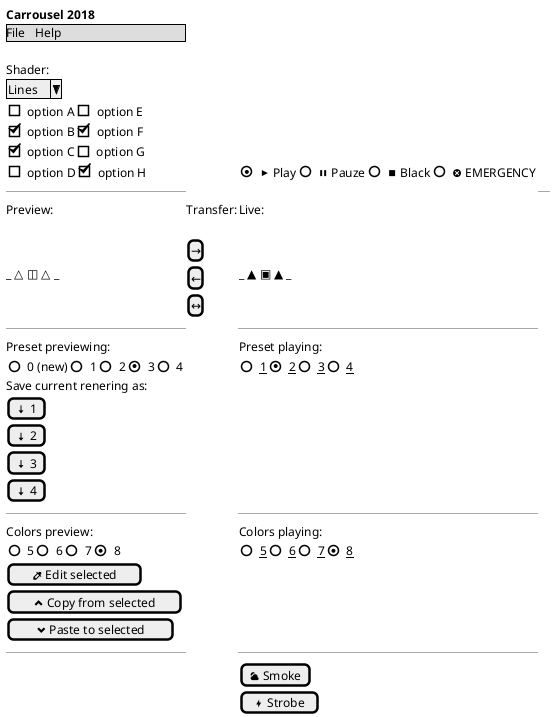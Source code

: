 @startuml

salt
{

<b>Carrousel 2018

{* File | Help }

.       | . | .
Shader: | . | .
^Lines^ | . | .
{ [ ] option A | [ ] option E } | . | .
{ [X] option B | [X] option F } | . | .
{ [X] option C | [ ] option G } | . | .
{ [ ] option D | [X] option H } | . | { (X) <&media-play> Play | () <&media-pause> Pauze | () <&media-stop> Black | () <&circle-x> EMERGENCY }
--        | .         | . | --
Preview:  | Transfer: | Live:
.         | .         | .
.         | [→]       | .
_ △ ◫ △ _ | [←]       | _ ▲ ▣ ▲ _
.         | [↔]       | .
--        | .         | --
Preset previewing: || . | Preset playing:
{ () 0 (new) | () 1 | () 2 | (X) 3 | () 4 } | . | { () <u>1 | (X) <u>2 | () <u>3 | () <u>4 }
Save current renering as: | . | .
[<&arrow-bottom> 1] | . | .
[<&arrow-bottom> 2] | . | .
[<&arrow-bottom> 3] | . | .
[<&arrow-bottom> 4] | . | .
--  | . | --
Colors preview: | . | Colors playing:
{ () 5 | () 6 | () 7 | (X) 8 } | . | { () <u>5 | () <u>6 | () <u>7 | (X) <u>8 }
[<&eyedropper> Edit selected]     | . | .
[<&chevron-top> Copy from selected]     | . | .
[<&chevron-bottom> Paste to selected] | . | .
-- | . | --
.  | . | [<&cloudy> Smoke]
.  | . | [<&bolt> Strobe]

}

@enduml
